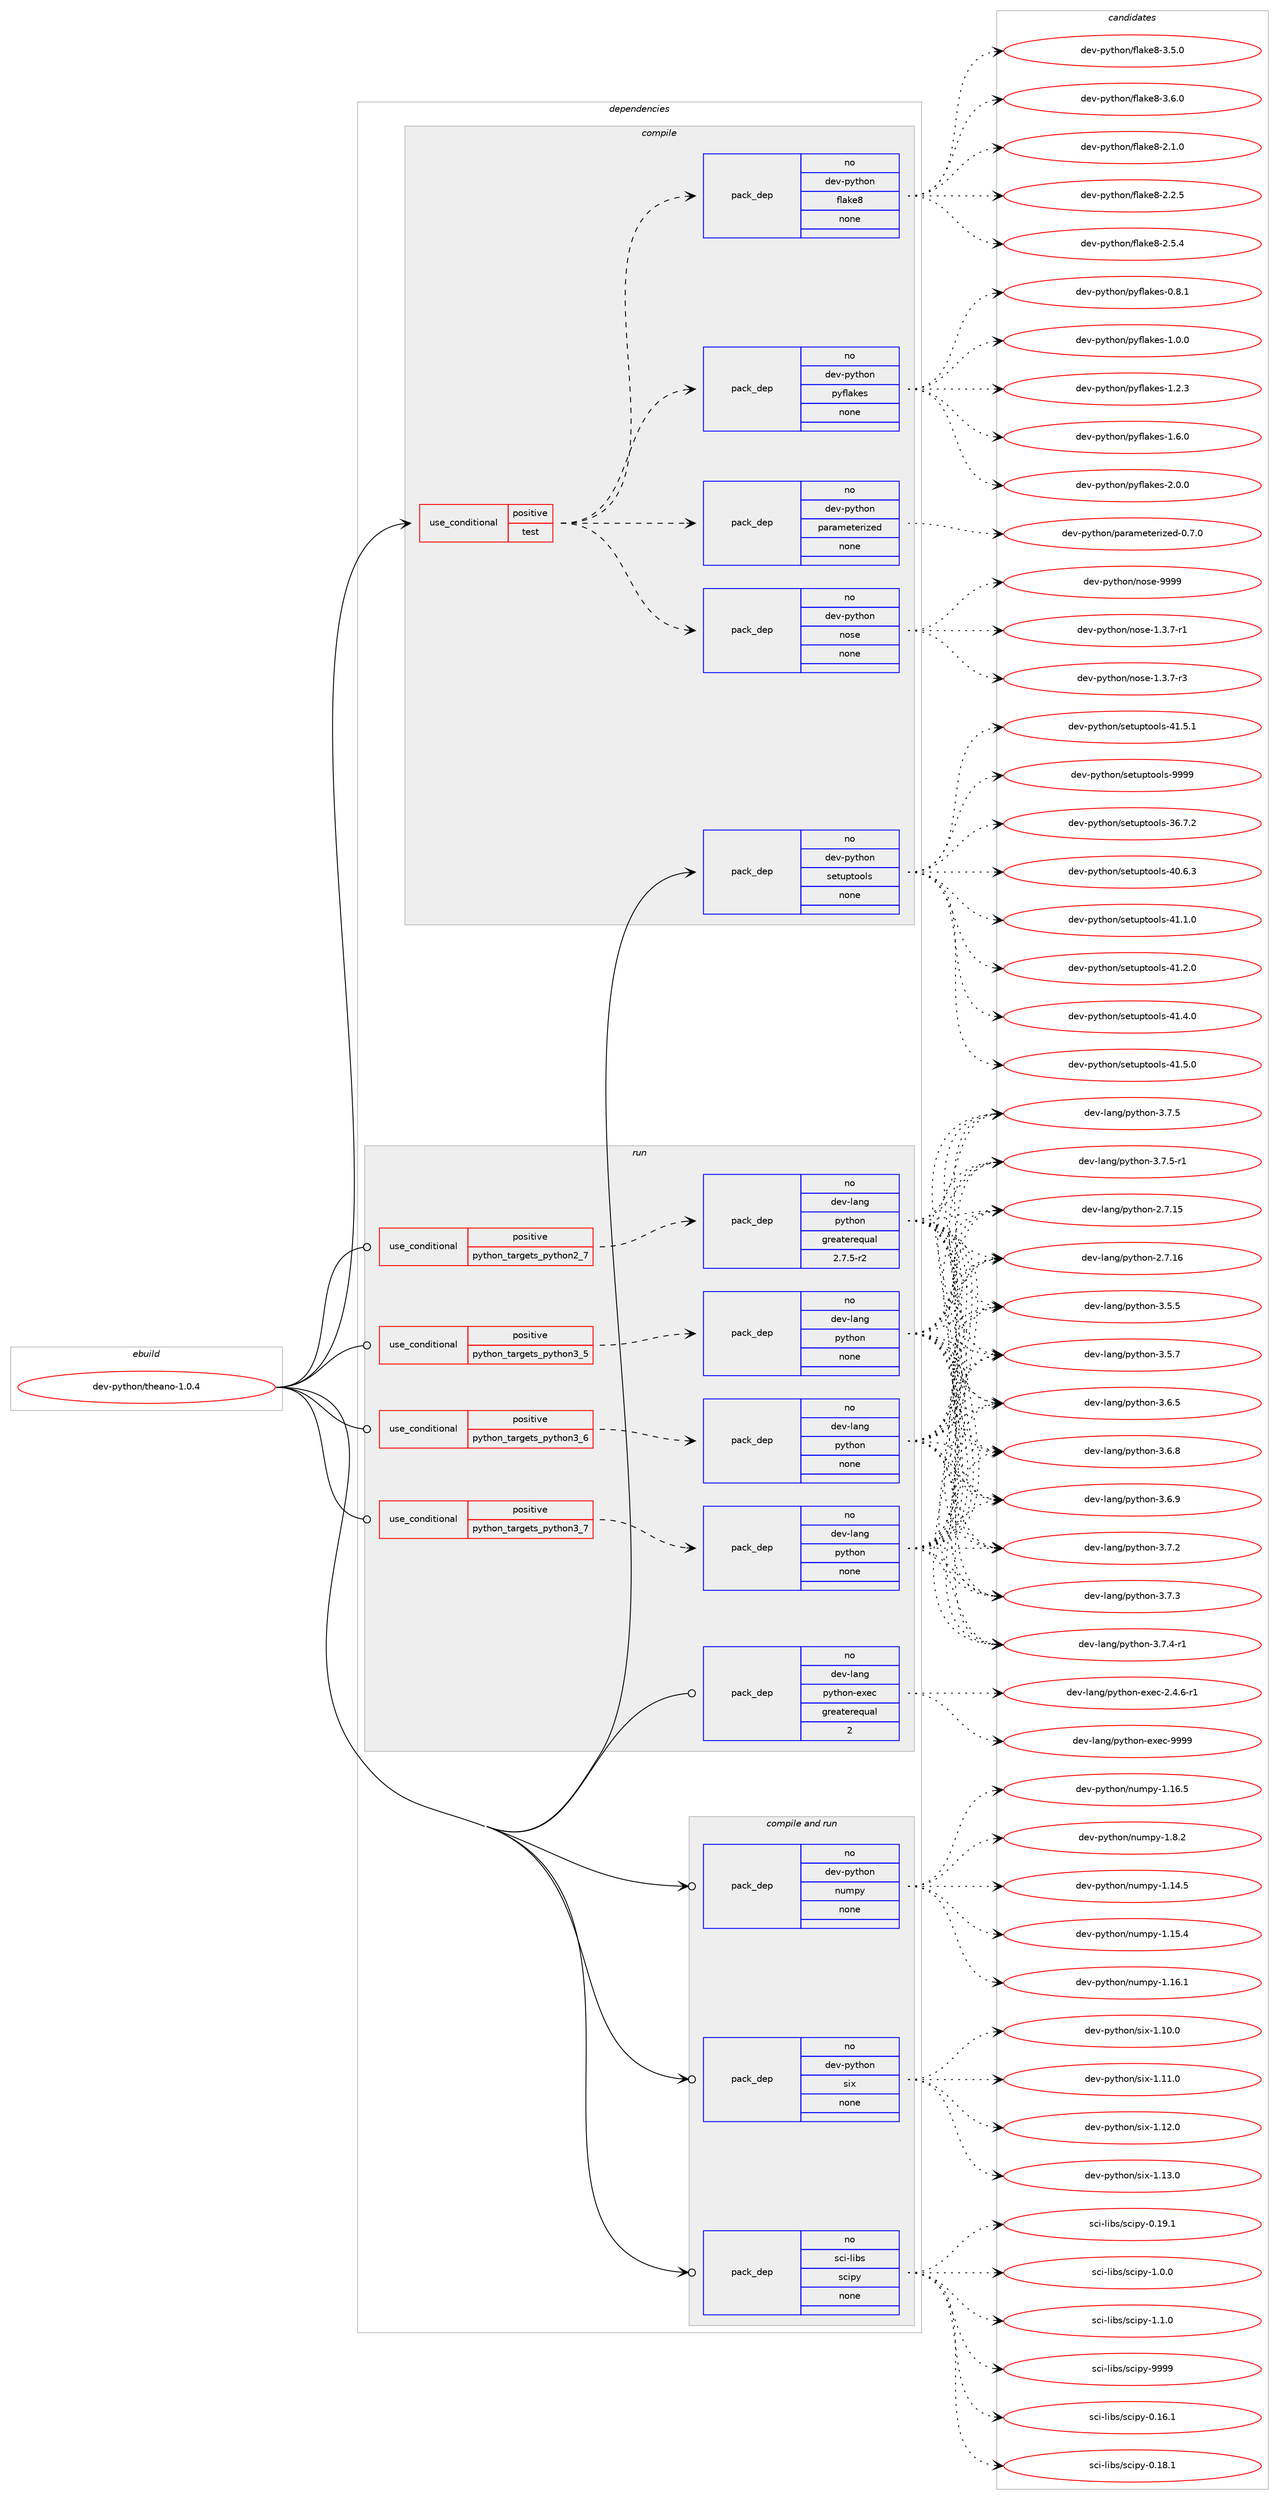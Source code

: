 digraph prolog {

# *************
# Graph options
# *************

newrank=true;
concentrate=true;
compound=true;
graph [rankdir=LR,fontname=Helvetica,fontsize=10,ranksep=1.5];#, ranksep=2.5, nodesep=0.2];
edge  [arrowhead=vee];
node  [fontname=Helvetica,fontsize=10];

# **********
# The ebuild
# **********

subgraph cluster_leftcol {
color=gray;
rank=same;
label=<<i>ebuild</i>>;
id [label="dev-python/theano-1.0.4", color=red, width=4, href="../dev-python/theano-1.0.4.svg"];
}

# ****************
# The dependencies
# ****************

subgraph cluster_midcol {
color=gray;
label=<<i>dependencies</i>>;
subgraph cluster_compile {
fillcolor="#eeeeee";
style=filled;
label=<<i>compile</i>>;
subgraph cond150472 {
dependency640748 [label=<<TABLE BORDER="0" CELLBORDER="1" CELLSPACING="0" CELLPADDING="4"><TR><TD ROWSPAN="3" CELLPADDING="10">use_conditional</TD></TR><TR><TD>positive</TD></TR><TR><TD>test</TD></TR></TABLE>>, shape=none, color=red];
subgraph pack478394 {
dependency640749 [label=<<TABLE BORDER="0" CELLBORDER="1" CELLSPACING="0" CELLPADDING="4" WIDTH="220"><TR><TD ROWSPAN="6" CELLPADDING="30">pack_dep</TD></TR><TR><TD WIDTH="110">no</TD></TR><TR><TD>dev-python</TD></TR><TR><TD>flake8</TD></TR><TR><TD>none</TD></TR><TR><TD></TD></TR></TABLE>>, shape=none, color=blue];
}
dependency640748:e -> dependency640749:w [weight=20,style="dashed",arrowhead="vee"];
subgraph pack478395 {
dependency640750 [label=<<TABLE BORDER="0" CELLBORDER="1" CELLSPACING="0" CELLPADDING="4" WIDTH="220"><TR><TD ROWSPAN="6" CELLPADDING="30">pack_dep</TD></TR><TR><TD WIDTH="110">no</TD></TR><TR><TD>dev-python</TD></TR><TR><TD>nose</TD></TR><TR><TD>none</TD></TR><TR><TD></TD></TR></TABLE>>, shape=none, color=blue];
}
dependency640748:e -> dependency640750:w [weight=20,style="dashed",arrowhead="vee"];
subgraph pack478396 {
dependency640751 [label=<<TABLE BORDER="0" CELLBORDER="1" CELLSPACING="0" CELLPADDING="4" WIDTH="220"><TR><TD ROWSPAN="6" CELLPADDING="30">pack_dep</TD></TR><TR><TD WIDTH="110">no</TD></TR><TR><TD>dev-python</TD></TR><TR><TD>parameterized</TD></TR><TR><TD>none</TD></TR><TR><TD></TD></TR></TABLE>>, shape=none, color=blue];
}
dependency640748:e -> dependency640751:w [weight=20,style="dashed",arrowhead="vee"];
subgraph pack478397 {
dependency640752 [label=<<TABLE BORDER="0" CELLBORDER="1" CELLSPACING="0" CELLPADDING="4" WIDTH="220"><TR><TD ROWSPAN="6" CELLPADDING="30">pack_dep</TD></TR><TR><TD WIDTH="110">no</TD></TR><TR><TD>dev-python</TD></TR><TR><TD>pyflakes</TD></TR><TR><TD>none</TD></TR><TR><TD></TD></TR></TABLE>>, shape=none, color=blue];
}
dependency640748:e -> dependency640752:w [weight=20,style="dashed",arrowhead="vee"];
}
id:e -> dependency640748:w [weight=20,style="solid",arrowhead="vee"];
subgraph pack478398 {
dependency640753 [label=<<TABLE BORDER="0" CELLBORDER="1" CELLSPACING="0" CELLPADDING="4" WIDTH="220"><TR><TD ROWSPAN="6" CELLPADDING="30">pack_dep</TD></TR><TR><TD WIDTH="110">no</TD></TR><TR><TD>dev-python</TD></TR><TR><TD>setuptools</TD></TR><TR><TD>none</TD></TR><TR><TD></TD></TR></TABLE>>, shape=none, color=blue];
}
id:e -> dependency640753:w [weight=20,style="solid",arrowhead="vee"];
}
subgraph cluster_compileandrun {
fillcolor="#eeeeee";
style=filled;
label=<<i>compile and run</i>>;
subgraph pack478399 {
dependency640754 [label=<<TABLE BORDER="0" CELLBORDER="1" CELLSPACING="0" CELLPADDING="4" WIDTH="220"><TR><TD ROWSPAN="6" CELLPADDING="30">pack_dep</TD></TR><TR><TD WIDTH="110">no</TD></TR><TR><TD>dev-python</TD></TR><TR><TD>numpy</TD></TR><TR><TD>none</TD></TR><TR><TD></TD></TR></TABLE>>, shape=none, color=blue];
}
id:e -> dependency640754:w [weight=20,style="solid",arrowhead="odotvee"];
subgraph pack478400 {
dependency640755 [label=<<TABLE BORDER="0" CELLBORDER="1" CELLSPACING="0" CELLPADDING="4" WIDTH="220"><TR><TD ROWSPAN="6" CELLPADDING="30">pack_dep</TD></TR><TR><TD WIDTH="110">no</TD></TR><TR><TD>dev-python</TD></TR><TR><TD>six</TD></TR><TR><TD>none</TD></TR><TR><TD></TD></TR></TABLE>>, shape=none, color=blue];
}
id:e -> dependency640755:w [weight=20,style="solid",arrowhead="odotvee"];
subgraph pack478401 {
dependency640756 [label=<<TABLE BORDER="0" CELLBORDER="1" CELLSPACING="0" CELLPADDING="4" WIDTH="220"><TR><TD ROWSPAN="6" CELLPADDING="30">pack_dep</TD></TR><TR><TD WIDTH="110">no</TD></TR><TR><TD>sci-libs</TD></TR><TR><TD>scipy</TD></TR><TR><TD>none</TD></TR><TR><TD></TD></TR></TABLE>>, shape=none, color=blue];
}
id:e -> dependency640756:w [weight=20,style="solid",arrowhead="odotvee"];
}
subgraph cluster_run {
fillcolor="#eeeeee";
style=filled;
label=<<i>run</i>>;
subgraph cond150473 {
dependency640757 [label=<<TABLE BORDER="0" CELLBORDER="1" CELLSPACING="0" CELLPADDING="4"><TR><TD ROWSPAN="3" CELLPADDING="10">use_conditional</TD></TR><TR><TD>positive</TD></TR><TR><TD>python_targets_python2_7</TD></TR></TABLE>>, shape=none, color=red];
subgraph pack478402 {
dependency640758 [label=<<TABLE BORDER="0" CELLBORDER="1" CELLSPACING="0" CELLPADDING="4" WIDTH="220"><TR><TD ROWSPAN="6" CELLPADDING="30">pack_dep</TD></TR><TR><TD WIDTH="110">no</TD></TR><TR><TD>dev-lang</TD></TR><TR><TD>python</TD></TR><TR><TD>greaterequal</TD></TR><TR><TD>2.7.5-r2</TD></TR></TABLE>>, shape=none, color=blue];
}
dependency640757:e -> dependency640758:w [weight=20,style="dashed",arrowhead="vee"];
}
id:e -> dependency640757:w [weight=20,style="solid",arrowhead="odot"];
subgraph cond150474 {
dependency640759 [label=<<TABLE BORDER="0" CELLBORDER="1" CELLSPACING="0" CELLPADDING="4"><TR><TD ROWSPAN="3" CELLPADDING="10">use_conditional</TD></TR><TR><TD>positive</TD></TR><TR><TD>python_targets_python3_5</TD></TR></TABLE>>, shape=none, color=red];
subgraph pack478403 {
dependency640760 [label=<<TABLE BORDER="0" CELLBORDER="1" CELLSPACING="0" CELLPADDING="4" WIDTH="220"><TR><TD ROWSPAN="6" CELLPADDING="30">pack_dep</TD></TR><TR><TD WIDTH="110">no</TD></TR><TR><TD>dev-lang</TD></TR><TR><TD>python</TD></TR><TR><TD>none</TD></TR><TR><TD></TD></TR></TABLE>>, shape=none, color=blue];
}
dependency640759:e -> dependency640760:w [weight=20,style="dashed",arrowhead="vee"];
}
id:e -> dependency640759:w [weight=20,style="solid",arrowhead="odot"];
subgraph cond150475 {
dependency640761 [label=<<TABLE BORDER="0" CELLBORDER="1" CELLSPACING="0" CELLPADDING="4"><TR><TD ROWSPAN="3" CELLPADDING="10">use_conditional</TD></TR><TR><TD>positive</TD></TR><TR><TD>python_targets_python3_6</TD></TR></TABLE>>, shape=none, color=red];
subgraph pack478404 {
dependency640762 [label=<<TABLE BORDER="0" CELLBORDER="1" CELLSPACING="0" CELLPADDING="4" WIDTH="220"><TR><TD ROWSPAN="6" CELLPADDING="30">pack_dep</TD></TR><TR><TD WIDTH="110">no</TD></TR><TR><TD>dev-lang</TD></TR><TR><TD>python</TD></TR><TR><TD>none</TD></TR><TR><TD></TD></TR></TABLE>>, shape=none, color=blue];
}
dependency640761:e -> dependency640762:w [weight=20,style="dashed",arrowhead="vee"];
}
id:e -> dependency640761:w [weight=20,style="solid",arrowhead="odot"];
subgraph cond150476 {
dependency640763 [label=<<TABLE BORDER="0" CELLBORDER="1" CELLSPACING="0" CELLPADDING="4"><TR><TD ROWSPAN="3" CELLPADDING="10">use_conditional</TD></TR><TR><TD>positive</TD></TR><TR><TD>python_targets_python3_7</TD></TR></TABLE>>, shape=none, color=red];
subgraph pack478405 {
dependency640764 [label=<<TABLE BORDER="0" CELLBORDER="1" CELLSPACING="0" CELLPADDING="4" WIDTH="220"><TR><TD ROWSPAN="6" CELLPADDING="30">pack_dep</TD></TR><TR><TD WIDTH="110">no</TD></TR><TR><TD>dev-lang</TD></TR><TR><TD>python</TD></TR><TR><TD>none</TD></TR><TR><TD></TD></TR></TABLE>>, shape=none, color=blue];
}
dependency640763:e -> dependency640764:w [weight=20,style="dashed",arrowhead="vee"];
}
id:e -> dependency640763:w [weight=20,style="solid",arrowhead="odot"];
subgraph pack478406 {
dependency640765 [label=<<TABLE BORDER="0" CELLBORDER="1" CELLSPACING="0" CELLPADDING="4" WIDTH="220"><TR><TD ROWSPAN="6" CELLPADDING="30">pack_dep</TD></TR><TR><TD WIDTH="110">no</TD></TR><TR><TD>dev-lang</TD></TR><TR><TD>python-exec</TD></TR><TR><TD>greaterequal</TD></TR><TR><TD>2</TD></TR></TABLE>>, shape=none, color=blue];
}
id:e -> dependency640765:w [weight=20,style="solid",arrowhead="odot"];
}
}

# **************
# The candidates
# **************

subgraph cluster_choices {
rank=same;
color=gray;
label=<<i>candidates</i>>;

subgraph choice478394 {
color=black;
nodesep=1;
choice10010111845112121116104111110471021089710710156455046494648 [label="dev-python/flake8-2.1.0", color=red, width=4,href="../dev-python/flake8-2.1.0.svg"];
choice10010111845112121116104111110471021089710710156455046504653 [label="dev-python/flake8-2.2.5", color=red, width=4,href="../dev-python/flake8-2.2.5.svg"];
choice10010111845112121116104111110471021089710710156455046534652 [label="dev-python/flake8-2.5.4", color=red, width=4,href="../dev-python/flake8-2.5.4.svg"];
choice10010111845112121116104111110471021089710710156455146534648 [label="dev-python/flake8-3.5.0", color=red, width=4,href="../dev-python/flake8-3.5.0.svg"];
choice10010111845112121116104111110471021089710710156455146544648 [label="dev-python/flake8-3.6.0", color=red, width=4,href="../dev-python/flake8-3.6.0.svg"];
dependency640749:e -> choice10010111845112121116104111110471021089710710156455046494648:w [style=dotted,weight="100"];
dependency640749:e -> choice10010111845112121116104111110471021089710710156455046504653:w [style=dotted,weight="100"];
dependency640749:e -> choice10010111845112121116104111110471021089710710156455046534652:w [style=dotted,weight="100"];
dependency640749:e -> choice10010111845112121116104111110471021089710710156455146534648:w [style=dotted,weight="100"];
dependency640749:e -> choice10010111845112121116104111110471021089710710156455146544648:w [style=dotted,weight="100"];
}
subgraph choice478395 {
color=black;
nodesep=1;
choice10010111845112121116104111110471101111151014549465146554511449 [label="dev-python/nose-1.3.7-r1", color=red, width=4,href="../dev-python/nose-1.3.7-r1.svg"];
choice10010111845112121116104111110471101111151014549465146554511451 [label="dev-python/nose-1.3.7-r3", color=red, width=4,href="../dev-python/nose-1.3.7-r3.svg"];
choice10010111845112121116104111110471101111151014557575757 [label="dev-python/nose-9999", color=red, width=4,href="../dev-python/nose-9999.svg"];
dependency640750:e -> choice10010111845112121116104111110471101111151014549465146554511449:w [style=dotted,weight="100"];
dependency640750:e -> choice10010111845112121116104111110471101111151014549465146554511451:w [style=dotted,weight="100"];
dependency640750:e -> choice10010111845112121116104111110471101111151014557575757:w [style=dotted,weight="100"];
}
subgraph choice478396 {
color=black;
nodesep=1;
choice10010111845112121116104111110471129711497109101116101114105122101100454846554648 [label="dev-python/parameterized-0.7.0", color=red, width=4,href="../dev-python/parameterized-0.7.0.svg"];
dependency640751:e -> choice10010111845112121116104111110471129711497109101116101114105122101100454846554648:w [style=dotted,weight="100"];
}
subgraph choice478397 {
color=black;
nodesep=1;
choice100101118451121211161041111104711212110210897107101115454846564649 [label="dev-python/pyflakes-0.8.1", color=red, width=4,href="../dev-python/pyflakes-0.8.1.svg"];
choice100101118451121211161041111104711212110210897107101115454946484648 [label="dev-python/pyflakes-1.0.0", color=red, width=4,href="../dev-python/pyflakes-1.0.0.svg"];
choice100101118451121211161041111104711212110210897107101115454946504651 [label="dev-python/pyflakes-1.2.3", color=red, width=4,href="../dev-python/pyflakes-1.2.3.svg"];
choice100101118451121211161041111104711212110210897107101115454946544648 [label="dev-python/pyflakes-1.6.0", color=red, width=4,href="../dev-python/pyflakes-1.6.0.svg"];
choice100101118451121211161041111104711212110210897107101115455046484648 [label="dev-python/pyflakes-2.0.0", color=red, width=4,href="../dev-python/pyflakes-2.0.0.svg"];
dependency640752:e -> choice100101118451121211161041111104711212110210897107101115454846564649:w [style=dotted,weight="100"];
dependency640752:e -> choice100101118451121211161041111104711212110210897107101115454946484648:w [style=dotted,weight="100"];
dependency640752:e -> choice100101118451121211161041111104711212110210897107101115454946504651:w [style=dotted,weight="100"];
dependency640752:e -> choice100101118451121211161041111104711212110210897107101115454946544648:w [style=dotted,weight="100"];
dependency640752:e -> choice100101118451121211161041111104711212110210897107101115455046484648:w [style=dotted,weight="100"];
}
subgraph choice478398 {
color=black;
nodesep=1;
choice100101118451121211161041111104711510111611711211611111110811545515446554650 [label="dev-python/setuptools-36.7.2", color=red, width=4,href="../dev-python/setuptools-36.7.2.svg"];
choice100101118451121211161041111104711510111611711211611111110811545524846544651 [label="dev-python/setuptools-40.6.3", color=red, width=4,href="../dev-python/setuptools-40.6.3.svg"];
choice100101118451121211161041111104711510111611711211611111110811545524946494648 [label="dev-python/setuptools-41.1.0", color=red, width=4,href="../dev-python/setuptools-41.1.0.svg"];
choice100101118451121211161041111104711510111611711211611111110811545524946504648 [label="dev-python/setuptools-41.2.0", color=red, width=4,href="../dev-python/setuptools-41.2.0.svg"];
choice100101118451121211161041111104711510111611711211611111110811545524946524648 [label="dev-python/setuptools-41.4.0", color=red, width=4,href="../dev-python/setuptools-41.4.0.svg"];
choice100101118451121211161041111104711510111611711211611111110811545524946534648 [label="dev-python/setuptools-41.5.0", color=red, width=4,href="../dev-python/setuptools-41.5.0.svg"];
choice100101118451121211161041111104711510111611711211611111110811545524946534649 [label="dev-python/setuptools-41.5.1", color=red, width=4,href="../dev-python/setuptools-41.5.1.svg"];
choice10010111845112121116104111110471151011161171121161111111081154557575757 [label="dev-python/setuptools-9999", color=red, width=4,href="../dev-python/setuptools-9999.svg"];
dependency640753:e -> choice100101118451121211161041111104711510111611711211611111110811545515446554650:w [style=dotted,weight="100"];
dependency640753:e -> choice100101118451121211161041111104711510111611711211611111110811545524846544651:w [style=dotted,weight="100"];
dependency640753:e -> choice100101118451121211161041111104711510111611711211611111110811545524946494648:w [style=dotted,weight="100"];
dependency640753:e -> choice100101118451121211161041111104711510111611711211611111110811545524946504648:w [style=dotted,weight="100"];
dependency640753:e -> choice100101118451121211161041111104711510111611711211611111110811545524946524648:w [style=dotted,weight="100"];
dependency640753:e -> choice100101118451121211161041111104711510111611711211611111110811545524946534648:w [style=dotted,weight="100"];
dependency640753:e -> choice100101118451121211161041111104711510111611711211611111110811545524946534649:w [style=dotted,weight="100"];
dependency640753:e -> choice10010111845112121116104111110471151011161171121161111111081154557575757:w [style=dotted,weight="100"];
}
subgraph choice478399 {
color=black;
nodesep=1;
choice100101118451121211161041111104711011710911212145494649524653 [label="dev-python/numpy-1.14.5", color=red, width=4,href="../dev-python/numpy-1.14.5.svg"];
choice100101118451121211161041111104711011710911212145494649534652 [label="dev-python/numpy-1.15.4", color=red, width=4,href="../dev-python/numpy-1.15.4.svg"];
choice100101118451121211161041111104711011710911212145494649544649 [label="dev-python/numpy-1.16.1", color=red, width=4,href="../dev-python/numpy-1.16.1.svg"];
choice100101118451121211161041111104711011710911212145494649544653 [label="dev-python/numpy-1.16.5", color=red, width=4,href="../dev-python/numpy-1.16.5.svg"];
choice1001011184511212111610411111047110117109112121454946564650 [label="dev-python/numpy-1.8.2", color=red, width=4,href="../dev-python/numpy-1.8.2.svg"];
dependency640754:e -> choice100101118451121211161041111104711011710911212145494649524653:w [style=dotted,weight="100"];
dependency640754:e -> choice100101118451121211161041111104711011710911212145494649534652:w [style=dotted,weight="100"];
dependency640754:e -> choice100101118451121211161041111104711011710911212145494649544649:w [style=dotted,weight="100"];
dependency640754:e -> choice100101118451121211161041111104711011710911212145494649544653:w [style=dotted,weight="100"];
dependency640754:e -> choice1001011184511212111610411111047110117109112121454946564650:w [style=dotted,weight="100"];
}
subgraph choice478400 {
color=black;
nodesep=1;
choice100101118451121211161041111104711510512045494649484648 [label="dev-python/six-1.10.0", color=red, width=4,href="../dev-python/six-1.10.0.svg"];
choice100101118451121211161041111104711510512045494649494648 [label="dev-python/six-1.11.0", color=red, width=4,href="../dev-python/six-1.11.0.svg"];
choice100101118451121211161041111104711510512045494649504648 [label="dev-python/six-1.12.0", color=red, width=4,href="../dev-python/six-1.12.0.svg"];
choice100101118451121211161041111104711510512045494649514648 [label="dev-python/six-1.13.0", color=red, width=4,href="../dev-python/six-1.13.0.svg"];
dependency640755:e -> choice100101118451121211161041111104711510512045494649484648:w [style=dotted,weight="100"];
dependency640755:e -> choice100101118451121211161041111104711510512045494649494648:w [style=dotted,weight="100"];
dependency640755:e -> choice100101118451121211161041111104711510512045494649504648:w [style=dotted,weight="100"];
dependency640755:e -> choice100101118451121211161041111104711510512045494649514648:w [style=dotted,weight="100"];
}
subgraph choice478401 {
color=black;
nodesep=1;
choice115991054510810598115471159910511212145484649544649 [label="sci-libs/scipy-0.16.1", color=red, width=4,href="../sci-libs/scipy-0.16.1.svg"];
choice115991054510810598115471159910511212145484649564649 [label="sci-libs/scipy-0.18.1", color=red, width=4,href="../sci-libs/scipy-0.18.1.svg"];
choice115991054510810598115471159910511212145484649574649 [label="sci-libs/scipy-0.19.1", color=red, width=4,href="../sci-libs/scipy-0.19.1.svg"];
choice1159910545108105981154711599105112121454946484648 [label="sci-libs/scipy-1.0.0", color=red, width=4,href="../sci-libs/scipy-1.0.0.svg"];
choice1159910545108105981154711599105112121454946494648 [label="sci-libs/scipy-1.1.0", color=red, width=4,href="../sci-libs/scipy-1.1.0.svg"];
choice11599105451081059811547115991051121214557575757 [label="sci-libs/scipy-9999", color=red, width=4,href="../sci-libs/scipy-9999.svg"];
dependency640756:e -> choice115991054510810598115471159910511212145484649544649:w [style=dotted,weight="100"];
dependency640756:e -> choice115991054510810598115471159910511212145484649564649:w [style=dotted,weight="100"];
dependency640756:e -> choice115991054510810598115471159910511212145484649574649:w [style=dotted,weight="100"];
dependency640756:e -> choice1159910545108105981154711599105112121454946484648:w [style=dotted,weight="100"];
dependency640756:e -> choice1159910545108105981154711599105112121454946494648:w [style=dotted,weight="100"];
dependency640756:e -> choice11599105451081059811547115991051121214557575757:w [style=dotted,weight="100"];
}
subgraph choice478402 {
color=black;
nodesep=1;
choice10010111845108971101034711212111610411111045504655464953 [label="dev-lang/python-2.7.15", color=red, width=4,href="../dev-lang/python-2.7.15.svg"];
choice10010111845108971101034711212111610411111045504655464954 [label="dev-lang/python-2.7.16", color=red, width=4,href="../dev-lang/python-2.7.16.svg"];
choice100101118451089711010347112121116104111110455146534653 [label="dev-lang/python-3.5.5", color=red, width=4,href="../dev-lang/python-3.5.5.svg"];
choice100101118451089711010347112121116104111110455146534655 [label="dev-lang/python-3.5.7", color=red, width=4,href="../dev-lang/python-3.5.7.svg"];
choice100101118451089711010347112121116104111110455146544653 [label="dev-lang/python-3.6.5", color=red, width=4,href="../dev-lang/python-3.6.5.svg"];
choice100101118451089711010347112121116104111110455146544656 [label="dev-lang/python-3.6.8", color=red, width=4,href="../dev-lang/python-3.6.8.svg"];
choice100101118451089711010347112121116104111110455146544657 [label="dev-lang/python-3.6.9", color=red, width=4,href="../dev-lang/python-3.6.9.svg"];
choice100101118451089711010347112121116104111110455146554650 [label="dev-lang/python-3.7.2", color=red, width=4,href="../dev-lang/python-3.7.2.svg"];
choice100101118451089711010347112121116104111110455146554651 [label="dev-lang/python-3.7.3", color=red, width=4,href="../dev-lang/python-3.7.3.svg"];
choice1001011184510897110103471121211161041111104551465546524511449 [label="dev-lang/python-3.7.4-r1", color=red, width=4,href="../dev-lang/python-3.7.4-r1.svg"];
choice100101118451089711010347112121116104111110455146554653 [label="dev-lang/python-3.7.5", color=red, width=4,href="../dev-lang/python-3.7.5.svg"];
choice1001011184510897110103471121211161041111104551465546534511449 [label="dev-lang/python-3.7.5-r1", color=red, width=4,href="../dev-lang/python-3.7.5-r1.svg"];
dependency640758:e -> choice10010111845108971101034711212111610411111045504655464953:w [style=dotted,weight="100"];
dependency640758:e -> choice10010111845108971101034711212111610411111045504655464954:w [style=dotted,weight="100"];
dependency640758:e -> choice100101118451089711010347112121116104111110455146534653:w [style=dotted,weight="100"];
dependency640758:e -> choice100101118451089711010347112121116104111110455146534655:w [style=dotted,weight="100"];
dependency640758:e -> choice100101118451089711010347112121116104111110455146544653:w [style=dotted,weight="100"];
dependency640758:e -> choice100101118451089711010347112121116104111110455146544656:w [style=dotted,weight="100"];
dependency640758:e -> choice100101118451089711010347112121116104111110455146544657:w [style=dotted,weight="100"];
dependency640758:e -> choice100101118451089711010347112121116104111110455146554650:w [style=dotted,weight="100"];
dependency640758:e -> choice100101118451089711010347112121116104111110455146554651:w [style=dotted,weight="100"];
dependency640758:e -> choice1001011184510897110103471121211161041111104551465546524511449:w [style=dotted,weight="100"];
dependency640758:e -> choice100101118451089711010347112121116104111110455146554653:w [style=dotted,weight="100"];
dependency640758:e -> choice1001011184510897110103471121211161041111104551465546534511449:w [style=dotted,weight="100"];
}
subgraph choice478403 {
color=black;
nodesep=1;
choice10010111845108971101034711212111610411111045504655464953 [label="dev-lang/python-2.7.15", color=red, width=4,href="../dev-lang/python-2.7.15.svg"];
choice10010111845108971101034711212111610411111045504655464954 [label="dev-lang/python-2.7.16", color=red, width=4,href="../dev-lang/python-2.7.16.svg"];
choice100101118451089711010347112121116104111110455146534653 [label="dev-lang/python-3.5.5", color=red, width=4,href="../dev-lang/python-3.5.5.svg"];
choice100101118451089711010347112121116104111110455146534655 [label="dev-lang/python-3.5.7", color=red, width=4,href="../dev-lang/python-3.5.7.svg"];
choice100101118451089711010347112121116104111110455146544653 [label="dev-lang/python-3.6.5", color=red, width=4,href="../dev-lang/python-3.6.5.svg"];
choice100101118451089711010347112121116104111110455146544656 [label="dev-lang/python-3.6.8", color=red, width=4,href="../dev-lang/python-3.6.8.svg"];
choice100101118451089711010347112121116104111110455146544657 [label="dev-lang/python-3.6.9", color=red, width=4,href="../dev-lang/python-3.6.9.svg"];
choice100101118451089711010347112121116104111110455146554650 [label="dev-lang/python-3.7.2", color=red, width=4,href="../dev-lang/python-3.7.2.svg"];
choice100101118451089711010347112121116104111110455146554651 [label="dev-lang/python-3.7.3", color=red, width=4,href="../dev-lang/python-3.7.3.svg"];
choice1001011184510897110103471121211161041111104551465546524511449 [label="dev-lang/python-3.7.4-r1", color=red, width=4,href="../dev-lang/python-3.7.4-r1.svg"];
choice100101118451089711010347112121116104111110455146554653 [label="dev-lang/python-3.7.5", color=red, width=4,href="../dev-lang/python-3.7.5.svg"];
choice1001011184510897110103471121211161041111104551465546534511449 [label="dev-lang/python-3.7.5-r1", color=red, width=4,href="../dev-lang/python-3.7.5-r1.svg"];
dependency640760:e -> choice10010111845108971101034711212111610411111045504655464953:w [style=dotted,weight="100"];
dependency640760:e -> choice10010111845108971101034711212111610411111045504655464954:w [style=dotted,weight="100"];
dependency640760:e -> choice100101118451089711010347112121116104111110455146534653:w [style=dotted,weight="100"];
dependency640760:e -> choice100101118451089711010347112121116104111110455146534655:w [style=dotted,weight="100"];
dependency640760:e -> choice100101118451089711010347112121116104111110455146544653:w [style=dotted,weight="100"];
dependency640760:e -> choice100101118451089711010347112121116104111110455146544656:w [style=dotted,weight="100"];
dependency640760:e -> choice100101118451089711010347112121116104111110455146544657:w [style=dotted,weight="100"];
dependency640760:e -> choice100101118451089711010347112121116104111110455146554650:w [style=dotted,weight="100"];
dependency640760:e -> choice100101118451089711010347112121116104111110455146554651:w [style=dotted,weight="100"];
dependency640760:e -> choice1001011184510897110103471121211161041111104551465546524511449:w [style=dotted,weight="100"];
dependency640760:e -> choice100101118451089711010347112121116104111110455146554653:w [style=dotted,weight="100"];
dependency640760:e -> choice1001011184510897110103471121211161041111104551465546534511449:w [style=dotted,weight="100"];
}
subgraph choice478404 {
color=black;
nodesep=1;
choice10010111845108971101034711212111610411111045504655464953 [label="dev-lang/python-2.7.15", color=red, width=4,href="../dev-lang/python-2.7.15.svg"];
choice10010111845108971101034711212111610411111045504655464954 [label="dev-lang/python-2.7.16", color=red, width=4,href="../dev-lang/python-2.7.16.svg"];
choice100101118451089711010347112121116104111110455146534653 [label="dev-lang/python-3.5.5", color=red, width=4,href="../dev-lang/python-3.5.5.svg"];
choice100101118451089711010347112121116104111110455146534655 [label="dev-lang/python-3.5.7", color=red, width=4,href="../dev-lang/python-3.5.7.svg"];
choice100101118451089711010347112121116104111110455146544653 [label="dev-lang/python-3.6.5", color=red, width=4,href="../dev-lang/python-3.6.5.svg"];
choice100101118451089711010347112121116104111110455146544656 [label="dev-lang/python-3.6.8", color=red, width=4,href="../dev-lang/python-3.6.8.svg"];
choice100101118451089711010347112121116104111110455146544657 [label="dev-lang/python-3.6.9", color=red, width=4,href="../dev-lang/python-3.6.9.svg"];
choice100101118451089711010347112121116104111110455146554650 [label="dev-lang/python-3.7.2", color=red, width=4,href="../dev-lang/python-3.7.2.svg"];
choice100101118451089711010347112121116104111110455146554651 [label="dev-lang/python-3.7.3", color=red, width=4,href="../dev-lang/python-3.7.3.svg"];
choice1001011184510897110103471121211161041111104551465546524511449 [label="dev-lang/python-3.7.4-r1", color=red, width=4,href="../dev-lang/python-3.7.4-r1.svg"];
choice100101118451089711010347112121116104111110455146554653 [label="dev-lang/python-3.7.5", color=red, width=4,href="../dev-lang/python-3.7.5.svg"];
choice1001011184510897110103471121211161041111104551465546534511449 [label="dev-lang/python-3.7.5-r1", color=red, width=4,href="../dev-lang/python-3.7.5-r1.svg"];
dependency640762:e -> choice10010111845108971101034711212111610411111045504655464953:w [style=dotted,weight="100"];
dependency640762:e -> choice10010111845108971101034711212111610411111045504655464954:w [style=dotted,weight="100"];
dependency640762:e -> choice100101118451089711010347112121116104111110455146534653:w [style=dotted,weight="100"];
dependency640762:e -> choice100101118451089711010347112121116104111110455146534655:w [style=dotted,weight="100"];
dependency640762:e -> choice100101118451089711010347112121116104111110455146544653:w [style=dotted,weight="100"];
dependency640762:e -> choice100101118451089711010347112121116104111110455146544656:w [style=dotted,weight="100"];
dependency640762:e -> choice100101118451089711010347112121116104111110455146544657:w [style=dotted,weight="100"];
dependency640762:e -> choice100101118451089711010347112121116104111110455146554650:w [style=dotted,weight="100"];
dependency640762:e -> choice100101118451089711010347112121116104111110455146554651:w [style=dotted,weight="100"];
dependency640762:e -> choice1001011184510897110103471121211161041111104551465546524511449:w [style=dotted,weight="100"];
dependency640762:e -> choice100101118451089711010347112121116104111110455146554653:w [style=dotted,weight="100"];
dependency640762:e -> choice1001011184510897110103471121211161041111104551465546534511449:w [style=dotted,weight="100"];
}
subgraph choice478405 {
color=black;
nodesep=1;
choice10010111845108971101034711212111610411111045504655464953 [label="dev-lang/python-2.7.15", color=red, width=4,href="../dev-lang/python-2.7.15.svg"];
choice10010111845108971101034711212111610411111045504655464954 [label="dev-lang/python-2.7.16", color=red, width=4,href="../dev-lang/python-2.7.16.svg"];
choice100101118451089711010347112121116104111110455146534653 [label="dev-lang/python-3.5.5", color=red, width=4,href="../dev-lang/python-3.5.5.svg"];
choice100101118451089711010347112121116104111110455146534655 [label="dev-lang/python-3.5.7", color=red, width=4,href="../dev-lang/python-3.5.7.svg"];
choice100101118451089711010347112121116104111110455146544653 [label="dev-lang/python-3.6.5", color=red, width=4,href="../dev-lang/python-3.6.5.svg"];
choice100101118451089711010347112121116104111110455146544656 [label="dev-lang/python-3.6.8", color=red, width=4,href="../dev-lang/python-3.6.8.svg"];
choice100101118451089711010347112121116104111110455146544657 [label="dev-lang/python-3.6.9", color=red, width=4,href="../dev-lang/python-3.6.9.svg"];
choice100101118451089711010347112121116104111110455146554650 [label="dev-lang/python-3.7.2", color=red, width=4,href="../dev-lang/python-3.7.2.svg"];
choice100101118451089711010347112121116104111110455146554651 [label="dev-lang/python-3.7.3", color=red, width=4,href="../dev-lang/python-3.7.3.svg"];
choice1001011184510897110103471121211161041111104551465546524511449 [label="dev-lang/python-3.7.4-r1", color=red, width=4,href="../dev-lang/python-3.7.4-r1.svg"];
choice100101118451089711010347112121116104111110455146554653 [label="dev-lang/python-3.7.5", color=red, width=4,href="../dev-lang/python-3.7.5.svg"];
choice1001011184510897110103471121211161041111104551465546534511449 [label="dev-lang/python-3.7.5-r1", color=red, width=4,href="../dev-lang/python-3.7.5-r1.svg"];
dependency640764:e -> choice10010111845108971101034711212111610411111045504655464953:w [style=dotted,weight="100"];
dependency640764:e -> choice10010111845108971101034711212111610411111045504655464954:w [style=dotted,weight="100"];
dependency640764:e -> choice100101118451089711010347112121116104111110455146534653:w [style=dotted,weight="100"];
dependency640764:e -> choice100101118451089711010347112121116104111110455146534655:w [style=dotted,weight="100"];
dependency640764:e -> choice100101118451089711010347112121116104111110455146544653:w [style=dotted,weight="100"];
dependency640764:e -> choice100101118451089711010347112121116104111110455146544656:w [style=dotted,weight="100"];
dependency640764:e -> choice100101118451089711010347112121116104111110455146544657:w [style=dotted,weight="100"];
dependency640764:e -> choice100101118451089711010347112121116104111110455146554650:w [style=dotted,weight="100"];
dependency640764:e -> choice100101118451089711010347112121116104111110455146554651:w [style=dotted,weight="100"];
dependency640764:e -> choice1001011184510897110103471121211161041111104551465546524511449:w [style=dotted,weight="100"];
dependency640764:e -> choice100101118451089711010347112121116104111110455146554653:w [style=dotted,weight="100"];
dependency640764:e -> choice1001011184510897110103471121211161041111104551465546534511449:w [style=dotted,weight="100"];
}
subgraph choice478406 {
color=black;
nodesep=1;
choice10010111845108971101034711212111610411111045101120101994550465246544511449 [label="dev-lang/python-exec-2.4.6-r1", color=red, width=4,href="../dev-lang/python-exec-2.4.6-r1.svg"];
choice10010111845108971101034711212111610411111045101120101994557575757 [label="dev-lang/python-exec-9999", color=red, width=4,href="../dev-lang/python-exec-9999.svg"];
dependency640765:e -> choice10010111845108971101034711212111610411111045101120101994550465246544511449:w [style=dotted,weight="100"];
dependency640765:e -> choice10010111845108971101034711212111610411111045101120101994557575757:w [style=dotted,weight="100"];
}
}

}
